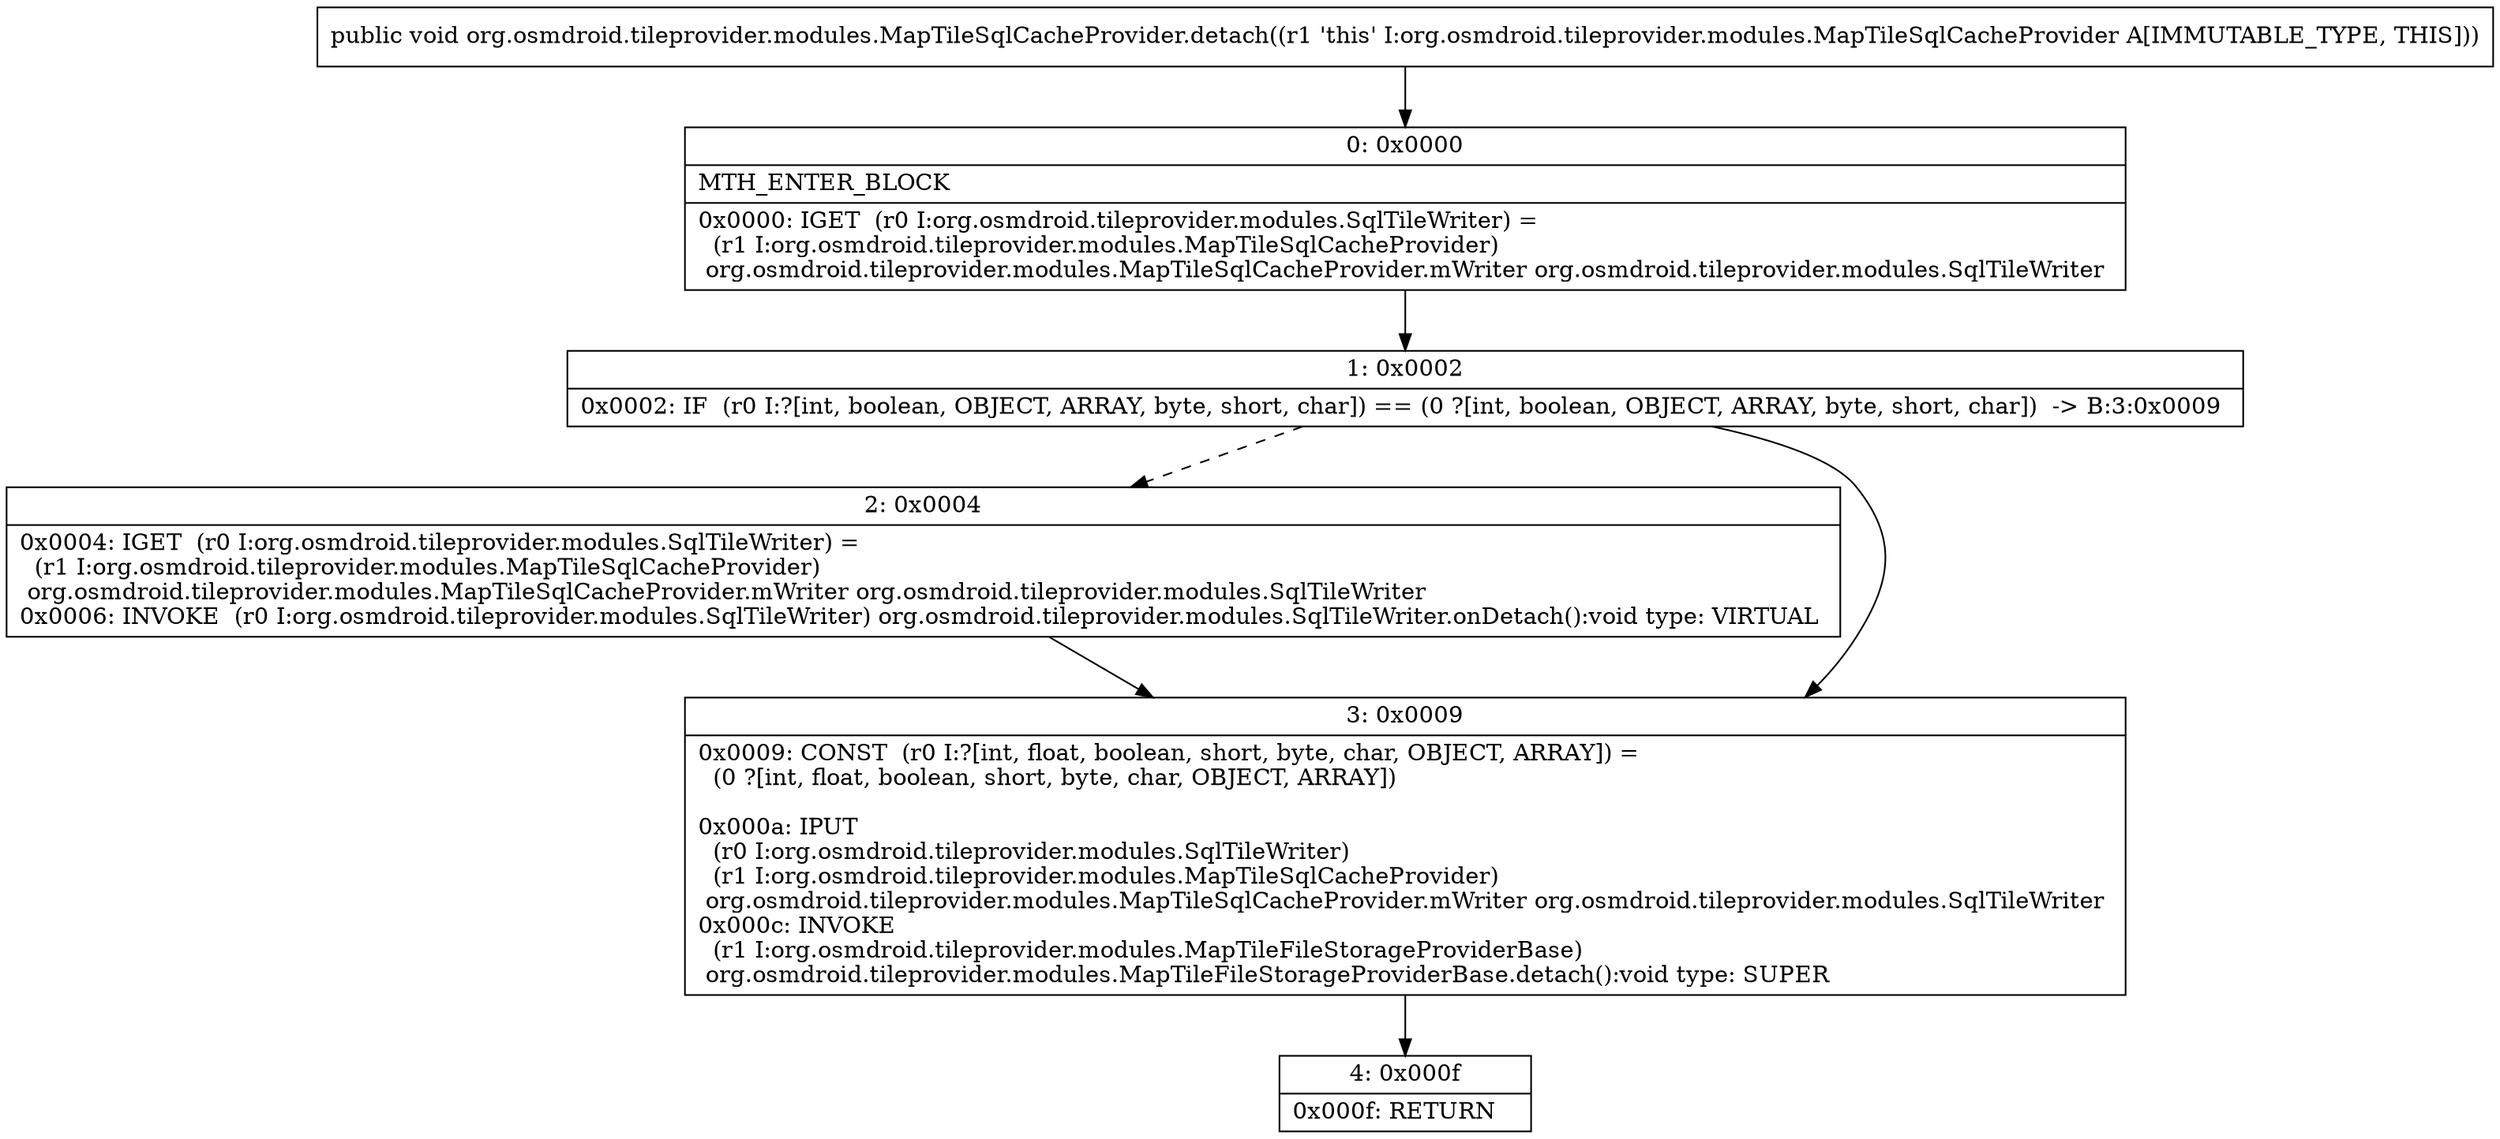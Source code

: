digraph "CFG fororg.osmdroid.tileprovider.modules.MapTileSqlCacheProvider.detach()V" {
Node_0 [shape=record,label="{0\:\ 0x0000|MTH_ENTER_BLOCK\l|0x0000: IGET  (r0 I:org.osmdroid.tileprovider.modules.SqlTileWriter) = \l  (r1 I:org.osmdroid.tileprovider.modules.MapTileSqlCacheProvider)\l org.osmdroid.tileprovider.modules.MapTileSqlCacheProvider.mWriter org.osmdroid.tileprovider.modules.SqlTileWriter \l}"];
Node_1 [shape=record,label="{1\:\ 0x0002|0x0002: IF  (r0 I:?[int, boolean, OBJECT, ARRAY, byte, short, char]) == (0 ?[int, boolean, OBJECT, ARRAY, byte, short, char])  \-\> B:3:0x0009 \l}"];
Node_2 [shape=record,label="{2\:\ 0x0004|0x0004: IGET  (r0 I:org.osmdroid.tileprovider.modules.SqlTileWriter) = \l  (r1 I:org.osmdroid.tileprovider.modules.MapTileSqlCacheProvider)\l org.osmdroid.tileprovider.modules.MapTileSqlCacheProvider.mWriter org.osmdroid.tileprovider.modules.SqlTileWriter \l0x0006: INVOKE  (r0 I:org.osmdroid.tileprovider.modules.SqlTileWriter) org.osmdroid.tileprovider.modules.SqlTileWriter.onDetach():void type: VIRTUAL \l}"];
Node_3 [shape=record,label="{3\:\ 0x0009|0x0009: CONST  (r0 I:?[int, float, boolean, short, byte, char, OBJECT, ARRAY]) = \l  (0 ?[int, float, boolean, short, byte, char, OBJECT, ARRAY])\l \l0x000a: IPUT  \l  (r0 I:org.osmdroid.tileprovider.modules.SqlTileWriter)\l  (r1 I:org.osmdroid.tileprovider.modules.MapTileSqlCacheProvider)\l org.osmdroid.tileprovider.modules.MapTileSqlCacheProvider.mWriter org.osmdroid.tileprovider.modules.SqlTileWriter \l0x000c: INVOKE  \l  (r1 I:org.osmdroid.tileprovider.modules.MapTileFileStorageProviderBase)\l org.osmdroid.tileprovider.modules.MapTileFileStorageProviderBase.detach():void type: SUPER \l}"];
Node_4 [shape=record,label="{4\:\ 0x000f|0x000f: RETURN   \l}"];
MethodNode[shape=record,label="{public void org.osmdroid.tileprovider.modules.MapTileSqlCacheProvider.detach((r1 'this' I:org.osmdroid.tileprovider.modules.MapTileSqlCacheProvider A[IMMUTABLE_TYPE, THIS])) }"];
MethodNode -> Node_0;
Node_0 -> Node_1;
Node_1 -> Node_2[style=dashed];
Node_1 -> Node_3;
Node_2 -> Node_3;
Node_3 -> Node_4;
}

